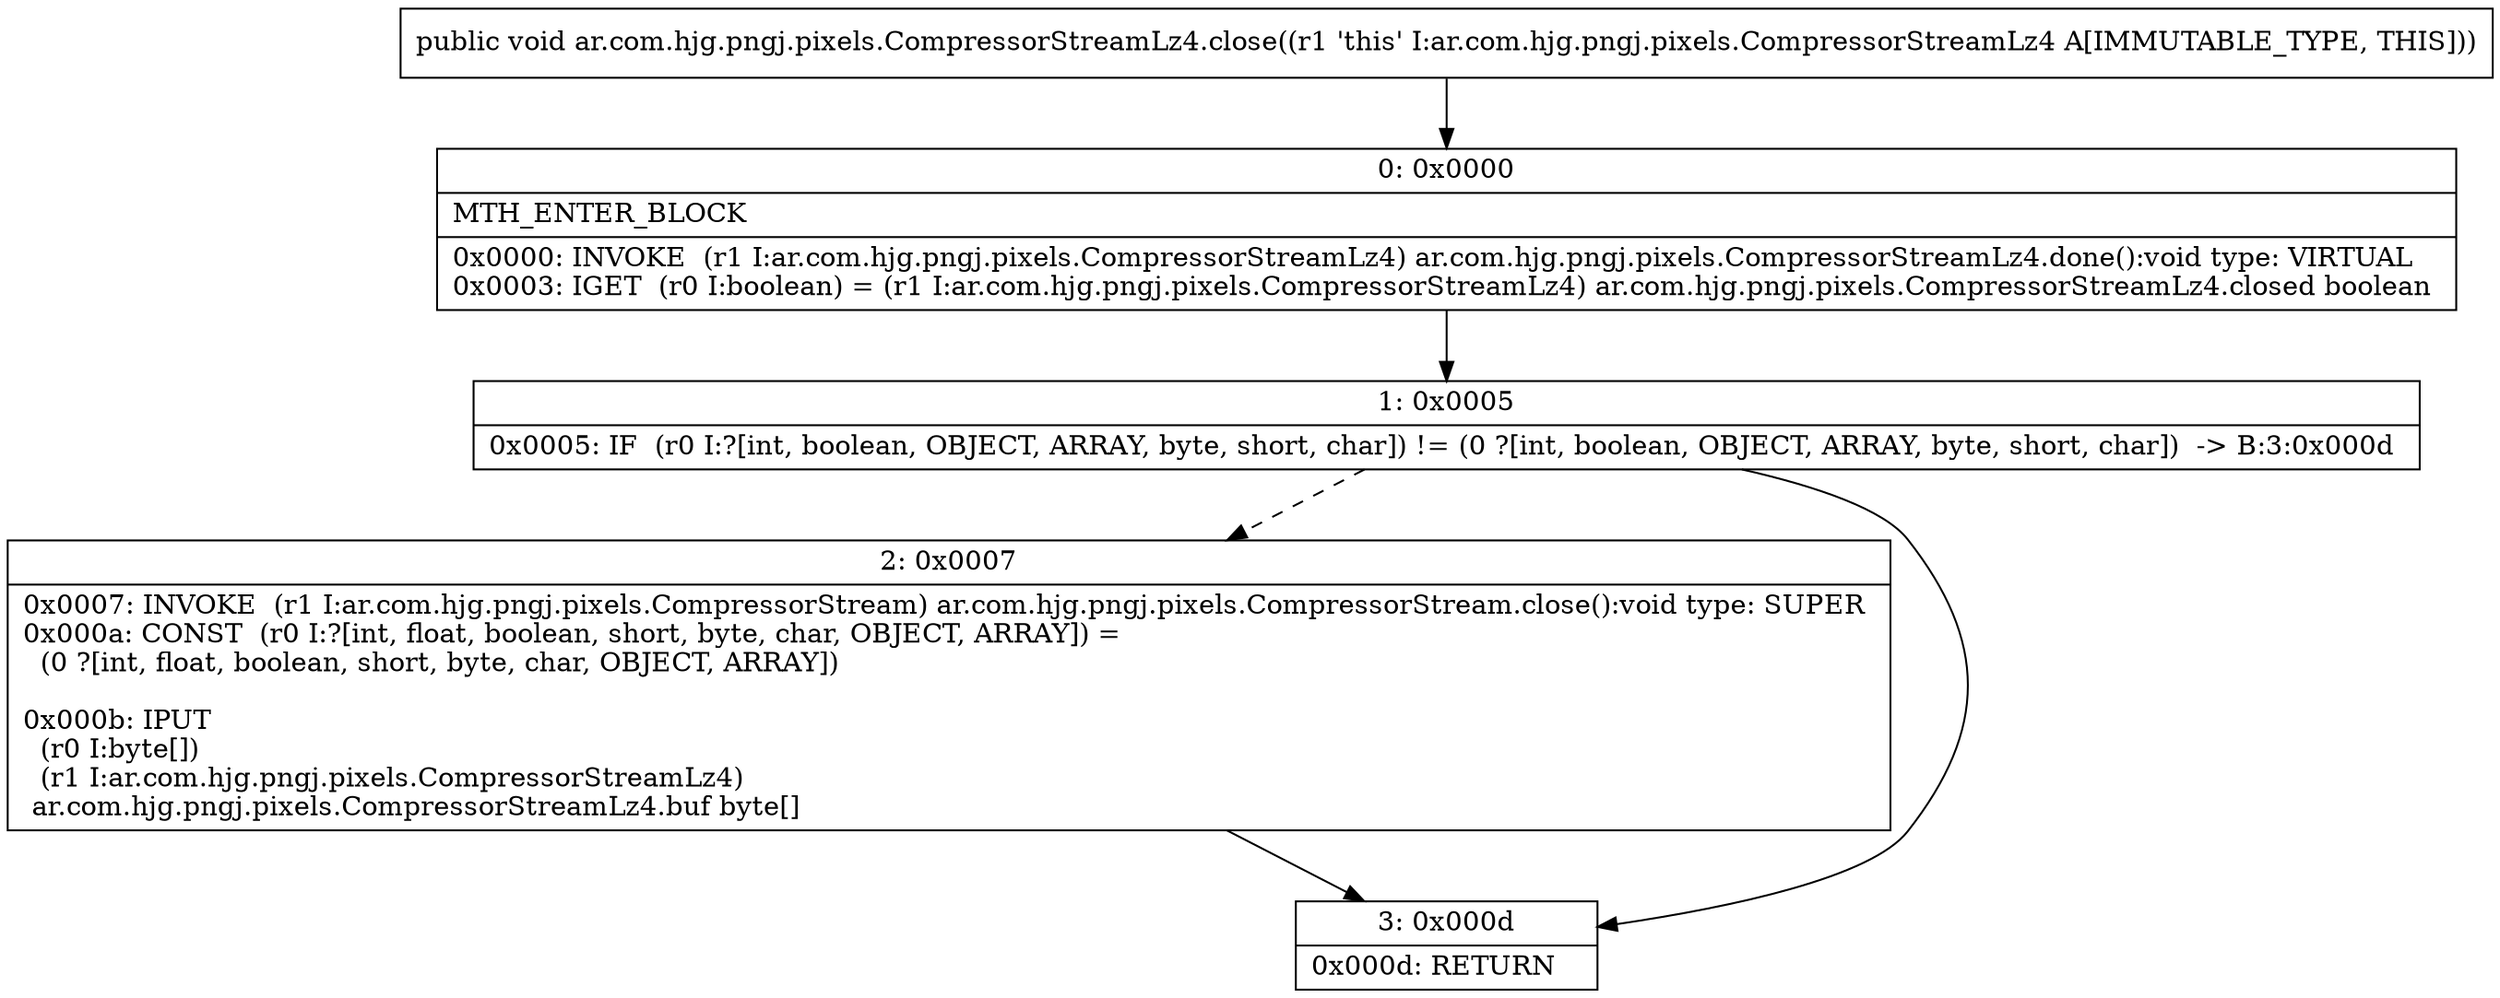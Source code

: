 digraph "CFG forar.com.hjg.pngj.pixels.CompressorStreamLz4.close()V" {
Node_0 [shape=record,label="{0\:\ 0x0000|MTH_ENTER_BLOCK\l|0x0000: INVOKE  (r1 I:ar.com.hjg.pngj.pixels.CompressorStreamLz4) ar.com.hjg.pngj.pixels.CompressorStreamLz4.done():void type: VIRTUAL \l0x0003: IGET  (r0 I:boolean) = (r1 I:ar.com.hjg.pngj.pixels.CompressorStreamLz4) ar.com.hjg.pngj.pixels.CompressorStreamLz4.closed boolean \l}"];
Node_1 [shape=record,label="{1\:\ 0x0005|0x0005: IF  (r0 I:?[int, boolean, OBJECT, ARRAY, byte, short, char]) != (0 ?[int, boolean, OBJECT, ARRAY, byte, short, char])  \-\> B:3:0x000d \l}"];
Node_2 [shape=record,label="{2\:\ 0x0007|0x0007: INVOKE  (r1 I:ar.com.hjg.pngj.pixels.CompressorStream) ar.com.hjg.pngj.pixels.CompressorStream.close():void type: SUPER \l0x000a: CONST  (r0 I:?[int, float, boolean, short, byte, char, OBJECT, ARRAY]) = \l  (0 ?[int, float, boolean, short, byte, char, OBJECT, ARRAY])\l \l0x000b: IPUT  \l  (r0 I:byte[])\l  (r1 I:ar.com.hjg.pngj.pixels.CompressorStreamLz4)\l ar.com.hjg.pngj.pixels.CompressorStreamLz4.buf byte[] \l}"];
Node_3 [shape=record,label="{3\:\ 0x000d|0x000d: RETURN   \l}"];
MethodNode[shape=record,label="{public void ar.com.hjg.pngj.pixels.CompressorStreamLz4.close((r1 'this' I:ar.com.hjg.pngj.pixels.CompressorStreamLz4 A[IMMUTABLE_TYPE, THIS])) }"];
MethodNode -> Node_0;
Node_0 -> Node_1;
Node_1 -> Node_2[style=dashed];
Node_1 -> Node_3;
Node_2 -> Node_3;
}

